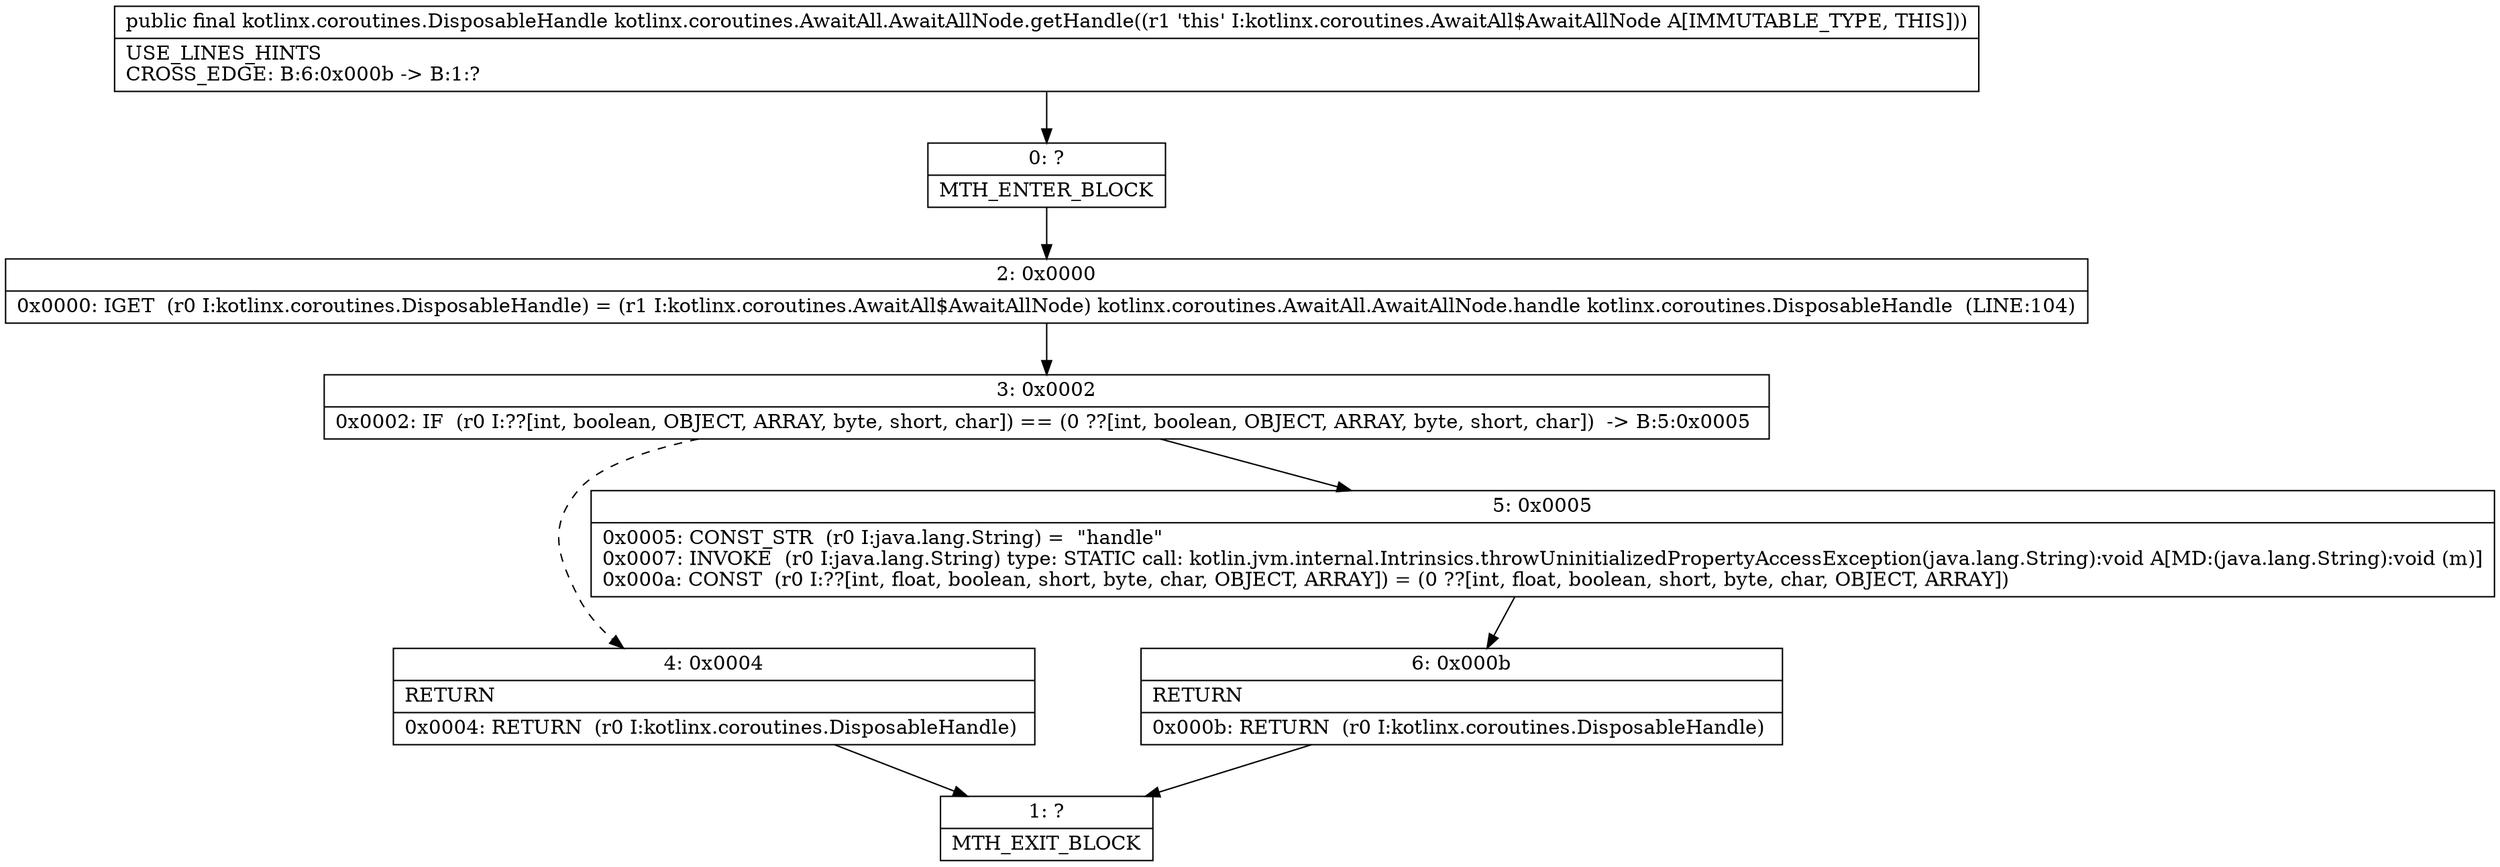 digraph "CFG forkotlinx.coroutines.AwaitAll.AwaitAllNode.getHandle()Lkotlinx\/coroutines\/DisposableHandle;" {
Node_0 [shape=record,label="{0\:\ ?|MTH_ENTER_BLOCK\l}"];
Node_2 [shape=record,label="{2\:\ 0x0000|0x0000: IGET  (r0 I:kotlinx.coroutines.DisposableHandle) = (r1 I:kotlinx.coroutines.AwaitAll$AwaitAllNode) kotlinx.coroutines.AwaitAll.AwaitAllNode.handle kotlinx.coroutines.DisposableHandle  (LINE:104)\l}"];
Node_3 [shape=record,label="{3\:\ 0x0002|0x0002: IF  (r0 I:??[int, boolean, OBJECT, ARRAY, byte, short, char]) == (0 ??[int, boolean, OBJECT, ARRAY, byte, short, char])  \-\> B:5:0x0005 \l}"];
Node_4 [shape=record,label="{4\:\ 0x0004|RETURN\l|0x0004: RETURN  (r0 I:kotlinx.coroutines.DisposableHandle) \l}"];
Node_1 [shape=record,label="{1\:\ ?|MTH_EXIT_BLOCK\l}"];
Node_5 [shape=record,label="{5\:\ 0x0005|0x0005: CONST_STR  (r0 I:java.lang.String) =  \"handle\" \l0x0007: INVOKE  (r0 I:java.lang.String) type: STATIC call: kotlin.jvm.internal.Intrinsics.throwUninitializedPropertyAccessException(java.lang.String):void A[MD:(java.lang.String):void (m)]\l0x000a: CONST  (r0 I:??[int, float, boolean, short, byte, char, OBJECT, ARRAY]) = (0 ??[int, float, boolean, short, byte, char, OBJECT, ARRAY]) \l}"];
Node_6 [shape=record,label="{6\:\ 0x000b|RETURN\l|0x000b: RETURN  (r0 I:kotlinx.coroutines.DisposableHandle) \l}"];
MethodNode[shape=record,label="{public final kotlinx.coroutines.DisposableHandle kotlinx.coroutines.AwaitAll.AwaitAllNode.getHandle((r1 'this' I:kotlinx.coroutines.AwaitAll$AwaitAllNode A[IMMUTABLE_TYPE, THIS]))  | USE_LINES_HINTS\lCROSS_EDGE: B:6:0x000b \-\> B:1:?\l}"];
MethodNode -> Node_0;Node_0 -> Node_2;
Node_2 -> Node_3;
Node_3 -> Node_4[style=dashed];
Node_3 -> Node_5;
Node_4 -> Node_1;
Node_5 -> Node_6;
Node_6 -> Node_1;
}


